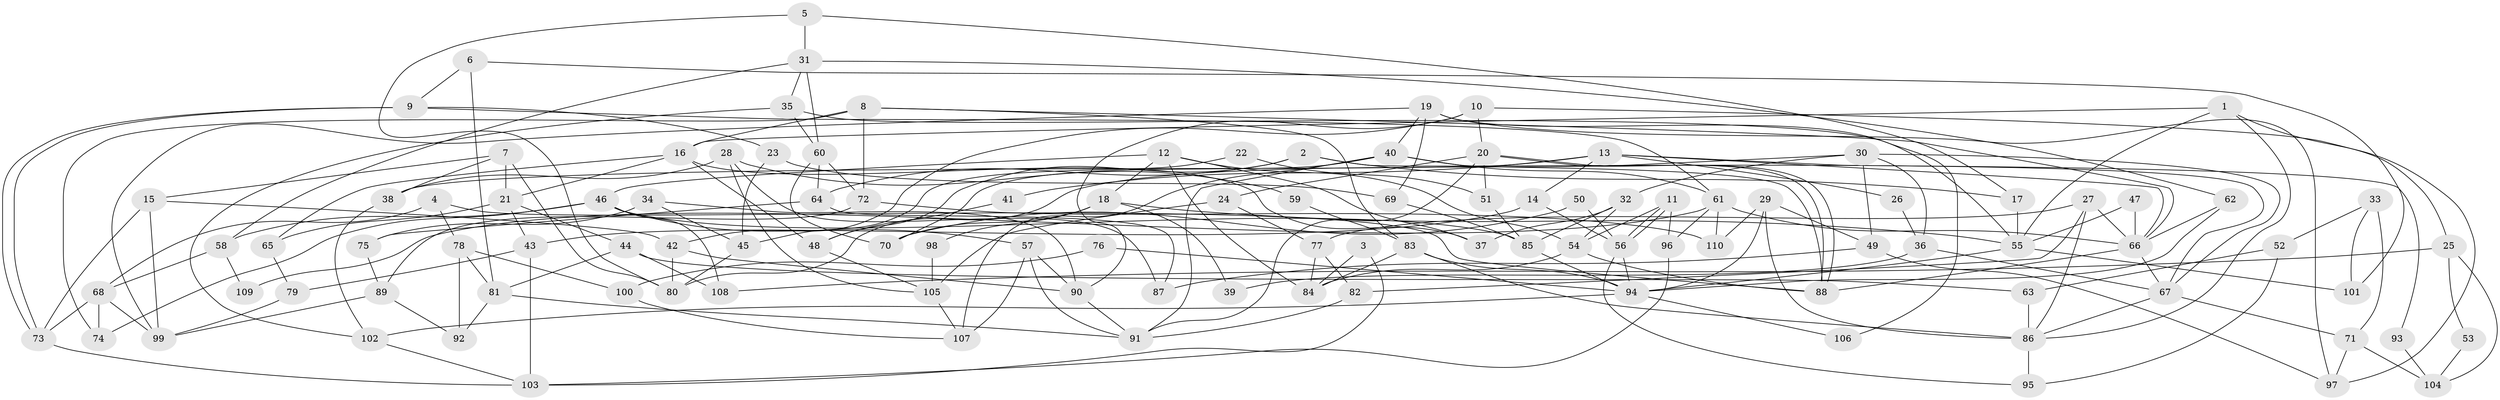 // coarse degree distribution, {5: 0.15151515151515152, 2: 0.12121212121212122, 1: 0.06060606060606061, 4: 0.30303030303030304, 8: 0.030303030303030304, 17: 0.030303030303030304, 10: 0.06060606060606061, 7: 0.09090909090909091, 3: 0.030303030303030304, 6: 0.06060606060606061, 9: 0.06060606060606061}
// Generated by graph-tools (version 1.1) at 2025/54/03/04/25 21:54:44]
// undirected, 110 vertices, 220 edges
graph export_dot {
graph [start="1"]
  node [color=gray90,style=filled];
  1;
  2;
  3;
  4;
  5;
  6;
  7;
  8;
  9;
  10;
  11;
  12;
  13;
  14;
  15;
  16;
  17;
  18;
  19;
  20;
  21;
  22;
  23;
  24;
  25;
  26;
  27;
  28;
  29;
  30;
  31;
  32;
  33;
  34;
  35;
  36;
  37;
  38;
  39;
  40;
  41;
  42;
  43;
  44;
  45;
  46;
  47;
  48;
  49;
  50;
  51;
  52;
  53;
  54;
  55;
  56;
  57;
  58;
  59;
  60;
  61;
  62;
  63;
  64;
  65;
  66;
  67;
  68;
  69;
  70;
  71;
  72;
  73;
  74;
  75;
  76;
  77;
  78;
  79;
  80;
  81;
  82;
  83;
  84;
  85;
  86;
  87;
  88;
  89;
  90;
  91;
  92;
  93;
  94;
  95;
  96;
  97;
  98;
  99;
  100;
  101;
  102;
  103;
  104;
  105;
  106;
  107;
  108;
  109;
  110;
  1 -- 55;
  1 -- 86;
  1 -- 16;
  1 -- 97;
  2 -- 67;
  2 -- 64;
  2 -- 17;
  2 -- 48;
  3 -- 103;
  3 -- 84;
  4 -- 68;
  4 -- 88;
  4 -- 78;
  5 -- 31;
  5 -- 17;
  5 -- 80;
  6 -- 9;
  6 -- 81;
  6 -- 101;
  7 -- 80;
  7 -- 15;
  7 -- 21;
  7 -- 38;
  8 -- 66;
  8 -- 16;
  8 -- 72;
  8 -- 74;
  8 -- 83;
  9 -- 61;
  9 -- 73;
  9 -- 73;
  9 -- 23;
  10 -- 90;
  10 -- 20;
  10 -- 25;
  10 -- 42;
  11 -- 56;
  11 -- 56;
  11 -- 96;
  11 -- 54;
  12 -- 54;
  12 -- 84;
  12 -- 18;
  12 -- 37;
  12 -- 46;
  13 -- 14;
  13 -- 38;
  13 -- 26;
  13 -- 41;
  13 -- 66;
  13 -- 93;
  14 -- 56;
  14 -- 43;
  15 -- 73;
  15 -- 99;
  15 -- 42;
  16 -- 37;
  16 -- 21;
  16 -- 48;
  16 -- 65;
  17 -- 55;
  18 -- 70;
  18 -- 39;
  18 -- 55;
  18 -- 98;
  19 -- 97;
  19 -- 40;
  19 -- 69;
  19 -- 99;
  19 -- 106;
  20 -- 91;
  20 -- 88;
  20 -- 88;
  20 -- 24;
  20 -- 51;
  21 -- 43;
  21 -- 44;
  21 -- 65;
  22 -- 51;
  22 -- 45;
  23 -- 69;
  23 -- 45;
  24 -- 77;
  24 -- 105;
  25 -- 108;
  25 -- 53;
  25 -- 104;
  26 -- 36;
  27 -- 82;
  27 -- 66;
  27 -- 77;
  27 -- 86;
  28 -- 38;
  28 -- 105;
  28 -- 59;
  28 -- 87;
  29 -- 94;
  29 -- 86;
  29 -- 49;
  29 -- 110;
  30 -- 80;
  30 -- 67;
  30 -- 32;
  30 -- 36;
  30 -- 49;
  31 -- 60;
  31 -- 58;
  31 -- 35;
  31 -- 62;
  32 -- 85;
  32 -- 37;
  32 -- 54;
  33 -- 101;
  33 -- 71;
  33 -- 52;
  34 -- 45;
  34 -- 90;
  34 -- 75;
  35 -- 102;
  35 -- 55;
  35 -- 60;
  36 -- 67;
  36 -- 39;
  38 -- 102;
  40 -- 88;
  40 -- 61;
  40 -- 70;
  40 -- 91;
  40 -- 107;
  41 -- 48;
  42 -- 80;
  42 -- 90;
  43 -- 79;
  43 -- 103;
  44 -- 63;
  44 -- 81;
  44 -- 108;
  45 -- 80;
  46 -- 57;
  46 -- 58;
  46 -- 74;
  46 -- 85;
  46 -- 108;
  47 -- 55;
  47 -- 66;
  48 -- 105;
  49 -- 87;
  49 -- 97;
  50 -- 56;
  50 -- 70;
  51 -- 85;
  52 -- 95;
  52 -- 63;
  53 -- 104;
  54 -- 84;
  54 -- 88;
  55 -- 94;
  55 -- 101;
  56 -- 94;
  56 -- 95;
  57 -- 90;
  57 -- 107;
  57 -- 91;
  58 -- 68;
  58 -- 109;
  59 -- 83;
  60 -- 64;
  60 -- 70;
  60 -- 72;
  61 -- 110;
  61 -- 66;
  61 -- 96;
  61 -- 109;
  62 -- 66;
  62 -- 94;
  63 -- 86;
  64 -- 75;
  64 -- 87;
  65 -- 79;
  66 -- 88;
  66 -- 67;
  67 -- 86;
  67 -- 71;
  68 -- 74;
  68 -- 99;
  68 -- 73;
  69 -- 85;
  71 -- 97;
  71 -- 104;
  72 -- 89;
  72 -- 110;
  73 -- 103;
  75 -- 89;
  76 -- 94;
  76 -- 100;
  77 -- 84;
  77 -- 82;
  78 -- 81;
  78 -- 92;
  78 -- 100;
  79 -- 99;
  81 -- 91;
  81 -- 92;
  82 -- 91;
  83 -- 94;
  83 -- 84;
  83 -- 86;
  85 -- 94;
  86 -- 95;
  89 -- 92;
  89 -- 99;
  90 -- 91;
  93 -- 104;
  94 -- 102;
  94 -- 106;
  96 -- 103;
  98 -- 105;
  100 -- 107;
  102 -- 103;
  105 -- 107;
}
